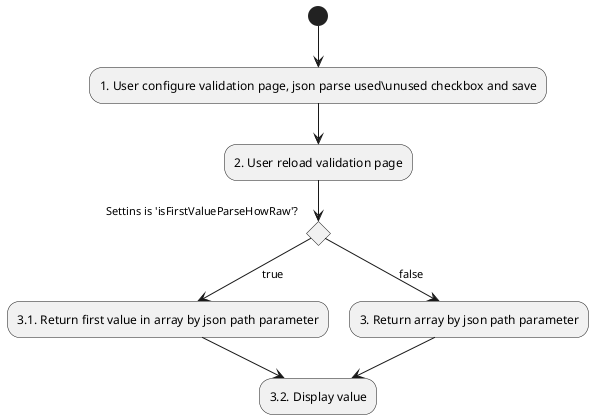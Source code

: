 @startuml
(*) --> "1. User configure validation page, json parse used\unused checkbox and save"
--> "2. User reload validation page"

if Settins is 'isFirstValueParseHowRaw'?
--> [true] "3.1. Return first value in array by json path parameter"
--> "3.2. Display value"
else
--> [false] "3. Return array by json path parameter"

--> "3.2. Display value"
@enduml
